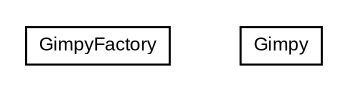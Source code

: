 #!/usr/local/bin/dot
#
# Class diagram 
# Generated by UmlGraph version 4.6 (http://www.spinellis.gr/sw/umlgraph)
#

digraph G {
	edge [fontname="arial",fontsize=10,labelfontname="arial",labelfontsize=10];
	node [fontname="arial",fontsize=10,shape=plaintext];
	// com.octo.captcha.image.gimpy.GimpyFactory
	c2881 [label=<<table border="0" cellborder="1" cellspacing="0" cellpadding="2" port="p" href="./GimpyFactory.html">
		<tr><td><table border="0" cellspacing="0" cellpadding="1">
			<tr><td> GimpyFactory </td></tr>
		</table></td></tr>
		</table>>, fontname="arial", fontcolor="black", fontsize=9.0];
	// com.octo.captcha.image.gimpy.Gimpy
	c2882 [label=<<table border="0" cellborder="1" cellspacing="0" cellpadding="2" port="p" href="./Gimpy.html">
		<tr><td><table border="0" cellspacing="0" cellpadding="1">
			<tr><td> Gimpy </td></tr>
		</table></td></tr>
		</table>>, fontname="arial", fontcolor="black", fontsize=9.0];
}

